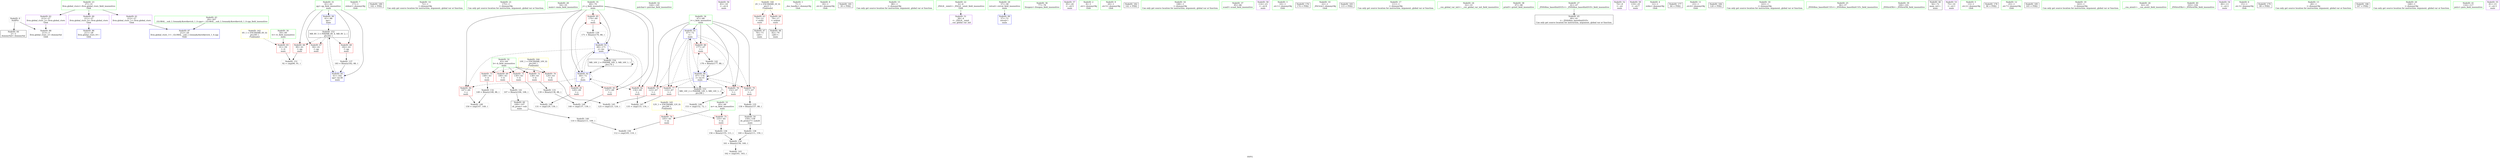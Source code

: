 digraph "SVFG" {
	label="SVFG";

	Node0x5634aae132d0 [shape=record,color=grey,label="{NodeID: 0\nNullPtr}"];
	Node0x5634aae132d0 -> Node0x5634aae28540[style=solid];
	Node0x5634aae132d0 -> Node0x5634aae2b660[style=solid];
	Node0x5634aae2b830 [shape=record,color=blue,label="{NodeID: 90\n61\<--88\nqq\<--\nmain\n}"];
	Node0x5634aae2b830 -> Node0x5634aae34500[style=dashed];
	Node0x5634aae141a0 [shape=record,color=green,label="{NodeID: 7\n17\<--1\nstdout\<--dummyObj\nGlob }"];
	Node0x5634aae3e120 [shape=record,color=black,label="{NodeID: 180\n102 = PHI()\n}"];
	Node0x5634aae14070 [shape=record,color=green,label="{NodeID: 14\n72\<--1\n\<--dummyObj\nCan only get source location for instruction, argument, global var or function.}"];
	Node0x5634aae26f90 [shape=record,color=green,label="{NodeID: 21\n175\<--1\n\<--dummyObj\nCan only get source location for instruction, argument, global var or function.}"];
	Node0x5634aae27690 [shape=record,color=green,label="{NodeID: 28\n54\<--55\nmain\<--main_field_insensitive\n}"];
	Node0x5634aae27c70 [shape=record,color=green,label="{NodeID: 35\n69\<--70\nj\<--j_field_insensitive\nmain\n}"];
	Node0x5634aae27c70 -> Node0x5634aae2b050[style=solid];
	Node0x5634aae27c70 -> Node0x5634aae2b120[style=solid];
	Node0x5634aae27c70 -> Node0x5634aae2b1f0[style=solid];
	Node0x5634aae27c70 -> Node0x5634aae2b2c0[style=solid];
	Node0x5634aae27c70 -> Node0x5634aae2b390[style=solid];
	Node0x5634aae27c70 -> Node0x5634aae2b9d0[style=solid];
	Node0x5634aae27c70 -> Node0x5634aae2baa0[style=solid];
	Node0x5634aae28340 [shape=record,color=green,label="{NodeID: 42\n144\<--145\nputchar\<--putchar_field_insensitive\n}"];
	Node0x5634aae29620 [shape=record,color=grey,label="{NodeID: 132\n149 = Binary(148, 88, )\n}"];
	Node0x5634aae29620 -> Node0x5634aae30530[style=solid];
	Node0x5634aae13b20 [shape=record,color=black,label="{NodeID: 49\n109\<--107\nsh_prom\<--sub\nmain\n}"];
	Node0x5634aae13b20 -> Node0x5634aae2f7b0[style=solid];
	Node0x5634aae2f630 [shape=record,color=grey,label="{NodeID: 139\n171 = Binary(170, 88, )\n}"];
	Node0x5634aae2f630 -> Node0x5634aae2baa0[style=solid];
	Node0x5634aae29b70 [shape=record,color=purple,label="{NodeID: 56\n83\<--18\n\<--.str.4\nmain\n}"];
	Node0x5634aae300b0 [shape=record,color=grey,label="{NodeID: 146\n131 = cmp(129, 130, )\n}"];
	Node0x5634aae2a1b0 [shape=record,color=red,label="{NodeID: 63\n73\<--12\n\<--stdin\nmain\n}"];
	Node0x5634aae2a1b0 -> Node0x5634aae28810[style=solid];
	Node0x5634aae34a00 [shape=record,color=black,label="{NodeID: 153\nMR_14V_2 = PHI(MR_14V_3, MR_14V_1, )\npts\{68 \}\n}"];
	Node0x5634aae34a00 -> Node0x5634aae2b900[style=dashed];
	Node0x5634aae34a00 -> Node0x5634aae34a00[style=dashed];
	Node0x5634aae2a760 [shape=record,color=red,label="{NodeID: 70\n124\<--63\n\<--b\nmain\n}"];
	Node0x5634aae2a760 -> Node0x5634aae2ff30[style=solid];
	Node0x5634aae36d00 [shape=record,color=yellow,style=double,label="{NodeID: 160\n2V_1 = ENCHI(MR_2V_0)\npts\{1 \}\nFun[main]}"];
	Node0x5634aae36d00 -> Node0x5634aae2a1b0[style=dashed];
	Node0x5634aae36d00 -> Node0x5634aae2a280[style=dashed];
	Node0x5634aae2ad10 [shape=record,color=red,label="{NodeID: 77\n133\<--67\n\<--i\nmain\n}"];
	Node0x5634aae2ad10 -> Node0x5634aae30230[style=solid];
	Node0x5634aae2b2c0 [shape=record,color=red,label="{NodeID: 84\n147\<--69\n\<--j\nmain\n}"];
	Node0x5634aae2b2c0 -> Node0x5634aae30530[style=solid];
	Node0x5634aae123e0 [shape=record,color=green,label="{NodeID: 1\n7\<--1\n__dso_handle\<--dummyObj\nGlob }"];
	Node0x5634aae2b900 [shape=record,color=blue,label="{NodeID: 91\n67\<--72\ni\<--\nmain\n}"];
	Node0x5634aae2b900 -> Node0x5634aae2ac40[style=dashed];
	Node0x5634aae2b900 -> Node0x5634aae2ad10[style=dashed];
	Node0x5634aae2b900 -> Node0x5634aae2ade0[style=dashed];
	Node0x5634aae2b900 -> Node0x5634aae2aeb0[style=dashed];
	Node0x5634aae2b900 -> Node0x5634aae2af80[style=dashed];
	Node0x5634aae2b900 -> Node0x5634aae2bb70[style=dashed];
	Node0x5634aae2b900 -> Node0x5634aae34a00[style=dashed];
	Node0x5634aae14230 [shape=record,color=green,label="{NodeID: 8\n18\<--1\n.str.4\<--dummyObj\nGlob }"];
	Node0x5634aae3e1f0 [shape=record,color=black,label="{NodeID: 181\n39 = PHI()\n}"];
	Node0x5634aae26ab0 [shape=record,color=green,label="{NodeID: 15\n88\<--1\n\<--dummyObj\nCan only get source location for instruction, argument, global var or function.}"];
	Node0x5634aae27090 [shape=record,color=green,label="{NodeID: 22\n4\<--6\n_ZStL8__ioinit\<--_ZStL8__ioinit_field_insensitive\nGlob }"];
	Node0x5634aae27090 -> Node0x5634aae13cc0[style=solid];
	Node0x5634aae27790 [shape=record,color=green,label="{NodeID: 29\n57\<--58\nretval\<--retval_field_insensitive\nmain\n}"];
	Node0x5634aae27790 -> Node0x5634aae2b760[style=solid];
	Node0x5634aae27d40 [shape=record,color=green,label="{NodeID: 36\n77\<--78\nfreopen\<--freopen_field_insensitive\n}"];
	Node0x5634aae28440 [shape=record,color=green,label="{NodeID: 43\n29\<--207\n_GLOBAL__sub_I_Gennady.Korotkevich_1_0.cpp\<--_GLOBAL__sub_I_Gennady.Korotkevich_1_0.cpp_field_insensitive\n}"];
	Node0x5634aae28440 -> Node0x5634aae2b560[style=solid];
	Node0x5634aae297a0 [shape=record,color=grey,label="{NodeID: 133\n139 = Binary(138, 88, )\n}"];
	Node0x5634aae297a0 -> Node0x5634aae2fdb0[style=solid];
	Node0x5634aae13bf0 [shape=record,color=black,label="{NodeID: 50\n159\<--158\nsh_prom27\<--sub26\nmain\n}"];
	Node0x5634aae13bf0 -> Node0x5634aae2f4b0[style=solid];
	Node0x5634aae2f7b0 [shape=record,color=grey,label="{NodeID: 140\n110 = Binary(111, 109, )\n}"];
	Node0x5634aae2f7b0 -> Node0x5634aae306b0[style=solid];
	Node0x5634aae29c40 [shape=record,color=purple,label="{NodeID: 57\n95\<--20\n\<--.str.5\nmain\n}"];
	Node0x5634aae30230 [shape=record,color=grey,label="{NodeID: 147\n135 = cmp(133, 134, )\n}"];
	Node0x5634aae2a280 [shape=record,color=red,label="{NodeID: 64\n79\<--17\n\<--stdout\nmain\n}"];
	Node0x5634aae2a280 -> Node0x5634aae13a50[style=solid];
	Node0x5634aae34f00 [shape=record,color=black,label="{NodeID: 154\nMR_16V_2 = PHI(MR_16V_3, MR_16V_1, )\npts\{70 \}\n}"];
	Node0x5634aae34f00 -> Node0x5634aae2b9d0[style=dashed];
	Node0x5634aae34f00 -> Node0x5634aae34f00[style=dashed];
	Node0x5634aae2a830 [shape=record,color=red,label="{NodeID: 71\n130\<--63\n\<--b\nmain\n}"];
	Node0x5634aae2a830 -> Node0x5634aae300b0[style=solid];
	Node0x5634aae2ade0 [shape=record,color=red,label="{NodeID: 78\n152\<--67\n\<--i\nmain\n}"];
	Node0x5634aae2ade0 -> Node0x5634aae303b0[style=solid];
	Node0x5634aae2b390 [shape=record,color=red,label="{NodeID: 85\n170\<--69\n\<--j\nmain\n}"];
	Node0x5634aae2b390 -> Node0x5634aae2f630[style=solid];
	Node0x5634aae138a0 [shape=record,color=green,label="{NodeID: 2\n8\<--1\n.str\<--dummyObj\nGlob }"];
	Node0x5634aae2b9d0 [shape=record,color=blue,label="{NodeID: 92\n69\<--72\nj\<--\nmain\n}"];
	Node0x5634aae2b9d0 -> Node0x5634aae2b050[style=dashed];
	Node0x5634aae2b9d0 -> Node0x5634aae2b120[style=dashed];
	Node0x5634aae2b9d0 -> Node0x5634aae2b1f0[style=dashed];
	Node0x5634aae2b9d0 -> Node0x5634aae2b2c0[style=dashed];
	Node0x5634aae2b9d0 -> Node0x5634aae2b390[style=dashed];
	Node0x5634aae2b9d0 -> Node0x5634aae2b9d0[style=dashed];
	Node0x5634aae2b9d0 -> Node0x5634aae2baa0[style=dashed];
	Node0x5634aae2b9d0 -> Node0x5634aae34f00[style=dashed];
	Node0x5634aae13470 [shape=record,color=green,label="{NodeID: 9\n20\<--1\n.str.5\<--dummyObj\nGlob }"];
	Node0x5634aae3e2c0 [shape=record,color=black,label="{NodeID: 182\n142 = PHI()\n}"];
	Node0x5634aae26b40 [shape=record,color=green,label="{NodeID: 16\n108\<--1\n\<--dummyObj\nCan only get source location for instruction, argument, global var or function.}"];
	Node0x5634aae27190 [shape=record,color=green,label="{NodeID: 23\n27\<--31\nllvm.global_ctors\<--llvm.global_ctors_field_insensitive\nGlob }"];
	Node0x5634aae27190 -> Node0x5634aae29eb0[style=solid];
	Node0x5634aae27190 -> Node0x5634aae29fb0[style=solid];
	Node0x5634aae27190 -> Node0x5634aae2a0b0[style=solid];
	Node0x5634aae27860 [shape=record,color=green,label="{NodeID: 30\n59\<--60\ntt\<--tt_field_insensitive\nmain\n}"];
	Node0x5634aae27860 -> Node0x5634aae2a350[style=solid];
	Node0x5634aae27e40 [shape=record,color=green,label="{NodeID: 37\n85\<--86\nscanf\<--scanf_field_insensitive\n}"];
	Node0x5634aae28540 [shape=record,color=black,label="{NodeID: 44\n2\<--3\ndummyVal\<--dummyVal\n}"];
	Node0x5634aae2eeb0 [shape=record,color=grey,label="{NodeID: 134\n161 = Binary(156, 160, )\n}"];
	Node0x5634aae2eeb0 -> Node0x5634aae2fc30[style=solid];
	Node0x5634aae13cc0 [shape=record,color=purple,label="{NodeID: 51\n38\<--4\n\<--_ZStL8__ioinit\n__cxx_global_var_init\n}"];
	Node0x5634aae2f930 [shape=record,color=grey,label="{NodeID: 141\n107 = Binary(106, 108, )\n}"];
	Node0x5634aae2f930 -> Node0x5634aae13b20[style=solid];
	Node0x5634aae29d10 [shape=record,color=purple,label="{NodeID: 58\n114\<--23\n\<--.str.6\nmain\n}"];
	Node0x5634aae303b0 [shape=record,color=grey,label="{NodeID: 148\n153 = cmp(152, 72, )\n}"];
	Node0x5634aae2a350 [shape=record,color=red,label="{NodeID: 65\n91\<--59\n\<--tt\nmain\n}"];
	Node0x5634aae2a350 -> Node0x5634aae30830[style=solid];
	Node0x5634aae2a900 [shape=record,color=red,label="{NodeID: 72\n138\<--63\n\<--b\nmain\n}"];
	Node0x5634aae2a900 -> Node0x5634aae297a0[style=solid];
	Node0x5634aae37900 [shape=record,color=yellow,style=double,label="{NodeID: 162\n6V_1 = ENCHI(MR_6V_0)\npts\{60 \}\nFun[main]}"];
	Node0x5634aae37900 -> Node0x5634aae2a350[style=dashed];
	Node0x5634aae2aeb0 [shape=record,color=red,label="{NodeID: 79\n157\<--67\n\<--i\nmain\n}"];
	Node0x5634aae2aeb0 -> Node0x5634aae2f030[style=solid];
	Node0x5634aae2b460 [shape=record,color=blue,label="{NodeID: 86\n211\<--28\nllvm.global_ctors_0\<--\nGlob }"];
	Node0x5634aae13720 [shape=record,color=green,label="{NodeID: 3\n10\<--1\n.str.1\<--dummyObj\nGlob }"];
	Node0x5634aac3e920 [shape=record,color=black,label="{NodeID: 176\n174 = PHI()\n}"];
	Node0x5634aae2baa0 [shape=record,color=blue,label="{NodeID: 93\n69\<--171\nj\<--inc\nmain\n}"];
	Node0x5634aae2baa0 -> Node0x5634aae2b050[style=dashed];
	Node0x5634aae2baa0 -> Node0x5634aae2b120[style=dashed];
	Node0x5634aae2baa0 -> Node0x5634aae2b1f0[style=dashed];
	Node0x5634aae2baa0 -> Node0x5634aae2b2c0[style=dashed];
	Node0x5634aae2baa0 -> Node0x5634aae2b390[style=dashed];
	Node0x5634aae2baa0 -> Node0x5634aae2b9d0[style=dashed];
	Node0x5634aae2baa0 -> Node0x5634aae2baa0[style=dashed];
	Node0x5634aae2baa0 -> Node0x5634aae34f00[style=dashed];
	Node0x5634aae13500 [shape=record,color=green,label="{NodeID: 10\n22\<--1\n_ZSt3cin\<--dummyObj\nGlob }"];
	Node0x5634aae3e3c0 [shape=record,color=black,label="{NodeID: 183\n115 = PHI()\n}"];
	Node0x5634aae26bd0 [shape=record,color=green,label="{NodeID: 17\n111\<--1\n\<--dummyObj\nCan only get source location for instruction, argument, global var or function.}"];
	Node0x5634aae27290 [shape=record,color=green,label="{NodeID: 24\n32\<--33\n__cxx_global_var_init\<--__cxx_global_var_init_field_insensitive\n}"];
	Node0x5634aae27930 [shape=record,color=green,label="{NodeID: 31\n61\<--62\nqq\<--qq_field_insensitive\nmain\n}"];
	Node0x5634aae27930 -> Node0x5634aae2a420[style=solid];
	Node0x5634aae27930 -> Node0x5634aae2a4f0[style=solid];
	Node0x5634aae27930 -> Node0x5634aae2a5c0[style=solid];
	Node0x5634aae27930 -> Node0x5634aae2b830[style=solid];
	Node0x5634aae27930 -> Node0x5634aae2bc40[style=solid];
	Node0x5634aae27f40 [shape=record,color=green,label="{NodeID: 38\n97\<--98\nprintf\<--printf_field_insensitive\n}"];
	Node0x5634aae28640 [shape=record,color=black,label="{NodeID: 45\n40\<--41\n\<--_ZNSt8ios_base4InitD1Ev\nCan only get source location for instruction, argument, global var or function.}"];
	Node0x5634aae2f030 [shape=record,color=grey,label="{NodeID: 135\n158 = Binary(157, 88, )\n}"];
	Node0x5634aae2f030 -> Node0x5634aae13bf0[style=solid];
	Node0x5634aae13d90 [shape=record,color=purple,label="{NodeID: 52\n74\<--8\n\<--.str\nmain\n}"];
	Node0x5634aae2fab0 [shape=record,color=grey,label="{NodeID: 142\n178 = Binary(177, 88, )\n}"];
	Node0x5634aae2fab0 -> Node0x5634aae2bb70[style=solid];
	Node0x5634aae29de0 [shape=record,color=purple,label="{NodeID: 59\n119\<--25\n\<--.str.7\nmain\n}"];
	Node0x5634aae30530 [shape=record,color=grey,label="{NodeID: 149\n150 = cmp(147, 149, )\n}"];
	Node0x5634aae2a420 [shape=record,color=red,label="{NodeID: 66\n90\<--61\n\<--qq\nmain\n}"];
	Node0x5634aae2a420 -> Node0x5634aae30830[style=solid];
	Node0x5634aae2a9d0 [shape=record,color=red,label="{NodeID: 73\n148\<--63\n\<--b\nmain\n}"];
	Node0x5634aae2a9d0 -> Node0x5634aae29620[style=solid];
	Node0x5634aae2af80 [shape=record,color=red,label="{NodeID: 80\n177\<--67\n\<--i\nmain\n}"];
	Node0x5634aae2af80 -> Node0x5634aae2fab0[style=solid];
	Node0x5634aae2b560 [shape=record,color=blue,label="{NodeID: 87\n212\<--29\nllvm.global_ctors_1\<--_GLOBAL__sub_I_Gennady.Korotkevich_1_0.cpp\nGlob }"];
	Node0x5634aae137b0 [shape=record,color=green,label="{NodeID: 4\n12\<--1\nstdin\<--dummyObj\nGlob }"];
	Node0x5634aae3d6f0 [shape=record,color=black,label="{NodeID: 177\n84 = PHI()\n}"];
	Node0x5634aae2bb70 [shape=record,color=blue,label="{NodeID: 94\n67\<--178\ni\<--inc35\nmain\n}"];
	Node0x5634aae2bb70 -> Node0x5634aae2ac40[style=dashed];
	Node0x5634aae2bb70 -> Node0x5634aae2ad10[style=dashed];
	Node0x5634aae2bb70 -> Node0x5634aae2ade0[style=dashed];
	Node0x5634aae2bb70 -> Node0x5634aae2aeb0[style=dashed];
	Node0x5634aae2bb70 -> Node0x5634aae2af80[style=dashed];
	Node0x5634aae2bb70 -> Node0x5634aae2bb70[style=dashed];
	Node0x5634aae2bb70 -> Node0x5634aae34a00[style=dashed];
	Node0x5634aae135d0 [shape=record,color=green,label="{NodeID: 11\n23\<--1\n.str.6\<--dummyObj\nGlob }"];
	Node0x5634aae3e4c0 [shape=record,color=black,label="{NodeID: 184\n120 = PHI()\n}"];
	Node0x5634aae26c90 [shape=record,color=green,label="{NodeID: 18\n143\<--1\n\<--dummyObj\nCan only get source location for instruction, argument, global var or function.}"];
	Node0x5634aae27390 [shape=record,color=green,label="{NodeID: 25\n36\<--37\n_ZNSt8ios_base4InitC1Ev\<--_ZNSt8ios_base4InitC1Ev_field_insensitive\n}"];
	Node0x5634aae27a00 [shape=record,color=green,label="{NodeID: 32\n63\<--64\nb\<--b_field_insensitive\nmain\n}"];
	Node0x5634aae27a00 -> Node0x5634aae2a690[style=solid];
	Node0x5634aae27a00 -> Node0x5634aae2a760[style=solid];
	Node0x5634aae27a00 -> Node0x5634aae2a830[style=solid];
	Node0x5634aae27a00 -> Node0x5634aae2a900[style=solid];
	Node0x5634aae27a00 -> Node0x5634aae2a9d0[style=solid];
	Node0x5634aae28040 [shape=record,color=green,label="{NodeID: 39\n100\<--101\n_ZNSirsERi\<--_ZNSirsERi_field_insensitive\n}"];
	Node0x5634aae28740 [shape=record,color=black,label="{NodeID: 46\n56\<--72\nmain_ret\<--\nmain\n}"];
	Node0x5634aae2f1b0 [shape=record,color=grey,label="{NodeID: 136\n156 = Binary(155, 111, )\n}"];
	Node0x5634aae2f1b0 -> Node0x5634aae2eeb0[style=solid];
	Node0x5634aae29900 [shape=record,color=purple,label="{NodeID: 53\n75\<--10\n\<--.str.1\nmain\n}"];
	Node0x5634aae2fc30 [shape=record,color=grey,label="{NodeID: 143\n162 = cmp(161, 163, )\n}"];
	Node0x5634aae29eb0 [shape=record,color=purple,label="{NodeID: 60\n211\<--27\nllvm.global_ctors_0\<--llvm.global_ctors\nGlob }"];
	Node0x5634aae29eb0 -> Node0x5634aae2b460[style=solid];
	Node0x5634aae306b0 [shape=record,color=grey,label="{NodeID: 150\n112 = cmp(105, 110, )\n}"];
	Node0x5634aae2a4f0 [shape=record,color=red,label="{NodeID: 67\n94\<--61\n\<--qq\nmain\n}"];
	Node0x5634aae2aaa0 [shape=record,color=red,label="{NodeID: 74\n105\<--65\n\<--m\nmain\n}"];
	Node0x5634aae2aaa0 -> Node0x5634aae306b0[style=solid];
	Node0x5634aae37ac0 [shape=record,color=yellow,style=double,label="{NodeID: 164\n10V_1 = ENCHI(MR_10V_0)\npts\{64 \}\nFun[main]}"];
	Node0x5634aae37ac0 -> Node0x5634aae2a690[style=dashed];
	Node0x5634aae37ac0 -> Node0x5634aae2a760[style=dashed];
	Node0x5634aae37ac0 -> Node0x5634aae2a830[style=dashed];
	Node0x5634aae37ac0 -> Node0x5634aae2a900[style=dashed];
	Node0x5634aae37ac0 -> Node0x5634aae2a9d0[style=dashed];
	Node0x5634aae2b050 [shape=record,color=red,label="{NodeID: 81\n129\<--69\n\<--j\nmain\n}"];
	Node0x5634aae2b050 -> Node0x5634aae300b0[style=solid];
	Node0x5634aae2b660 [shape=record,color=blue, style = dotted,label="{NodeID: 88\n213\<--3\nllvm.global_ctors_2\<--dummyVal\nGlob }"];
	Node0x5634aae14b20 [shape=record,color=green,label="{NodeID: 5\n13\<--1\n.str.2\<--dummyObj\nGlob }"];
	Node0x5634aae3d7f0 [shape=record,color=black,label="{NodeID: 178\n96 = PHI()\n}"];
	Node0x5634aae2bc40 [shape=record,color=blue,label="{NodeID: 95\n61\<--183\nqq\<--inc38\nmain\n}"];
	Node0x5634aae2bc40 -> Node0x5634aae34500[style=dashed];
	Node0x5634aae13ed0 [shape=record,color=green,label="{NodeID: 12\n25\<--1\n.str.7\<--dummyObj\nGlob }"];
	Node0x5634aae3e5c0 [shape=record,color=black,label="{NodeID: 185\n165 = PHI()\n}"];
	Node0x5634aae26d90 [shape=record,color=green,label="{NodeID: 19\n163\<--1\n\<--dummyObj\nCan only get source location for instruction, argument, global var or function.}"];
	Node0x5634aae27490 [shape=record,color=green,label="{NodeID: 26\n42\<--43\n__cxa_atexit\<--__cxa_atexit_field_insensitive\n}"];
	Node0x5634aae27ad0 [shape=record,color=green,label="{NodeID: 33\n65\<--66\nm\<--m_field_insensitive\nmain\n}"];
	Node0x5634aae27ad0 -> Node0x5634aae2aaa0[style=solid];
	Node0x5634aae27ad0 -> Node0x5634aae2ab70[style=solid];
	Node0x5634aae28140 [shape=record,color=green,label="{NodeID: 40\n103\<--104\n_ZNSirsERx\<--_ZNSirsERx_field_insensitive\n}"];
	Node0x5634aae28810 [shape=record,color=black,label="{NodeID: 47\n76\<--73\ncall\<--\nmain\n}"];
	Node0x5634aae2f330 [shape=record,color=grey,label="{NodeID: 137\n183 = Binary(182, 88, )\n}"];
	Node0x5634aae2f330 -> Node0x5634aae2bc40[style=solid];
	Node0x5634aae299d0 [shape=record,color=purple,label="{NodeID: 54\n80\<--13\n\<--.str.2\nmain\n}"];
	Node0x5634aae2fdb0 [shape=record,color=grey,label="{NodeID: 144\n140 = cmp(137, 139, )\n}"];
	Node0x5634aae29fb0 [shape=record,color=purple,label="{NodeID: 61\n212\<--27\nllvm.global_ctors_1\<--llvm.global_ctors\nGlob }"];
	Node0x5634aae29fb0 -> Node0x5634aae2b560[style=solid];
	Node0x5634aae30830 [shape=record,color=grey,label="{NodeID: 151\n92 = cmp(90, 91, )\n}"];
	Node0x5634aae2a5c0 [shape=record,color=red,label="{NodeID: 68\n182\<--61\n\<--qq\nmain\n}"];
	Node0x5634aae2a5c0 -> Node0x5634aae2f330[style=solid];
	Node0x5634aae2ab70 [shape=record,color=red,label="{NodeID: 75\n155\<--65\n\<--m\nmain\n}"];
	Node0x5634aae2ab70 -> Node0x5634aae2f1b0[style=solid];
	Node0x5634aae37ba0 [shape=record,color=yellow,style=double,label="{NodeID: 165\n12V_1 = ENCHI(MR_12V_0)\npts\{66 \}\nFun[main]}"];
	Node0x5634aae37ba0 -> Node0x5634aae2aaa0[style=dashed];
	Node0x5634aae37ba0 -> Node0x5634aae2ab70[style=dashed];
	Node0x5634aae2b120 [shape=record,color=red,label="{NodeID: 82\n134\<--69\n\<--j\nmain\n}"];
	Node0x5634aae2b120 -> Node0x5634aae30230[style=solid];
	Node0x5634aae2b760 [shape=record,color=blue,label="{NodeID: 89\n57\<--72\nretval\<--\nmain\n}"];
	Node0x5634aae14bb0 [shape=record,color=green,label="{NodeID: 6\n15\<--1\n.str.3\<--dummyObj\nGlob }"];
	Node0x5634aae3dff0 [shape=record,color=black,label="{NodeID: 179\n99 = PHI()\n}"];
	Node0x5634aae13fa0 [shape=record,color=green,label="{NodeID: 13\n28\<--1\n\<--dummyObj\nCan only get source location for instruction, argument, global var or function.}"];
	Node0x5634aae3e6c0 [shape=record,color=black,label="{NodeID: 186\n167 = PHI()\n}"];
	Node0x5634aae26e90 [shape=record,color=green,label="{NodeID: 20\n168\<--1\n\<--dummyObj\nCan only get source location for instruction, argument, global var or function.}"];
	Node0x5634aae27590 [shape=record,color=green,label="{NodeID: 27\n41\<--47\n_ZNSt8ios_base4InitD1Ev\<--_ZNSt8ios_base4InitD1Ev_field_insensitive\n}"];
	Node0x5634aae27590 -> Node0x5634aae28640[style=solid];
	Node0x5634aae27ba0 [shape=record,color=green,label="{NodeID: 34\n67\<--68\ni\<--i_field_insensitive\nmain\n}"];
	Node0x5634aae27ba0 -> Node0x5634aae2ac40[style=solid];
	Node0x5634aae27ba0 -> Node0x5634aae2ad10[style=solid];
	Node0x5634aae27ba0 -> Node0x5634aae2ade0[style=solid];
	Node0x5634aae27ba0 -> Node0x5634aae2aeb0[style=solid];
	Node0x5634aae27ba0 -> Node0x5634aae2af80[style=solid];
	Node0x5634aae27ba0 -> Node0x5634aae2b900[style=solid];
	Node0x5634aae27ba0 -> Node0x5634aae2bb70[style=solid];
	Node0x5634aae28240 [shape=record,color=green,label="{NodeID: 41\n116\<--117\nputs\<--puts_field_insensitive\n}"];
	Node0x5634aae13a50 [shape=record,color=black,label="{NodeID: 48\n82\<--79\ncall1\<--\nmain\n}"];
	Node0x5634aae2f4b0 [shape=record,color=grey,label="{NodeID: 138\n160 = Binary(111, 159, )\n}"];
	Node0x5634aae2f4b0 -> Node0x5634aae2eeb0[style=solid];
	Node0x5634aae29aa0 [shape=record,color=purple,label="{NodeID: 55\n81\<--15\n\<--.str.3\nmain\n}"];
	Node0x5634aae2ff30 [shape=record,color=grey,label="{NodeID: 145\n125 = cmp(123, 124, )\n}"];
	Node0x5634aae2a0b0 [shape=record,color=purple,label="{NodeID: 62\n213\<--27\nllvm.global_ctors_2\<--llvm.global_ctors\nGlob }"];
	Node0x5634aae2a0b0 -> Node0x5634aae2b660[style=solid];
	Node0x5634aae34500 [shape=record,color=black,label="{NodeID: 152\nMR_8V_3 = PHI(MR_8V_4, MR_8V_2, )\npts\{62 \}\n}"];
	Node0x5634aae34500 -> Node0x5634aae2a420[style=dashed];
	Node0x5634aae34500 -> Node0x5634aae2a4f0[style=dashed];
	Node0x5634aae34500 -> Node0x5634aae2a5c0[style=dashed];
	Node0x5634aae34500 -> Node0x5634aae2bc40[style=dashed];
	Node0x5634aae2a690 [shape=record,color=red,label="{NodeID: 69\n106\<--63\n\<--b\nmain\n}"];
	Node0x5634aae2a690 -> Node0x5634aae2f930[style=solid];
	Node0x5634aae2ac40 [shape=record,color=red,label="{NodeID: 76\n123\<--67\n\<--i\nmain\n}"];
	Node0x5634aae2ac40 -> Node0x5634aae2ff30[style=solid];
	Node0x5634aae2b1f0 [shape=record,color=red,label="{NodeID: 83\n137\<--69\n\<--j\nmain\n}"];
	Node0x5634aae2b1f0 -> Node0x5634aae2fdb0[style=solid];
}
